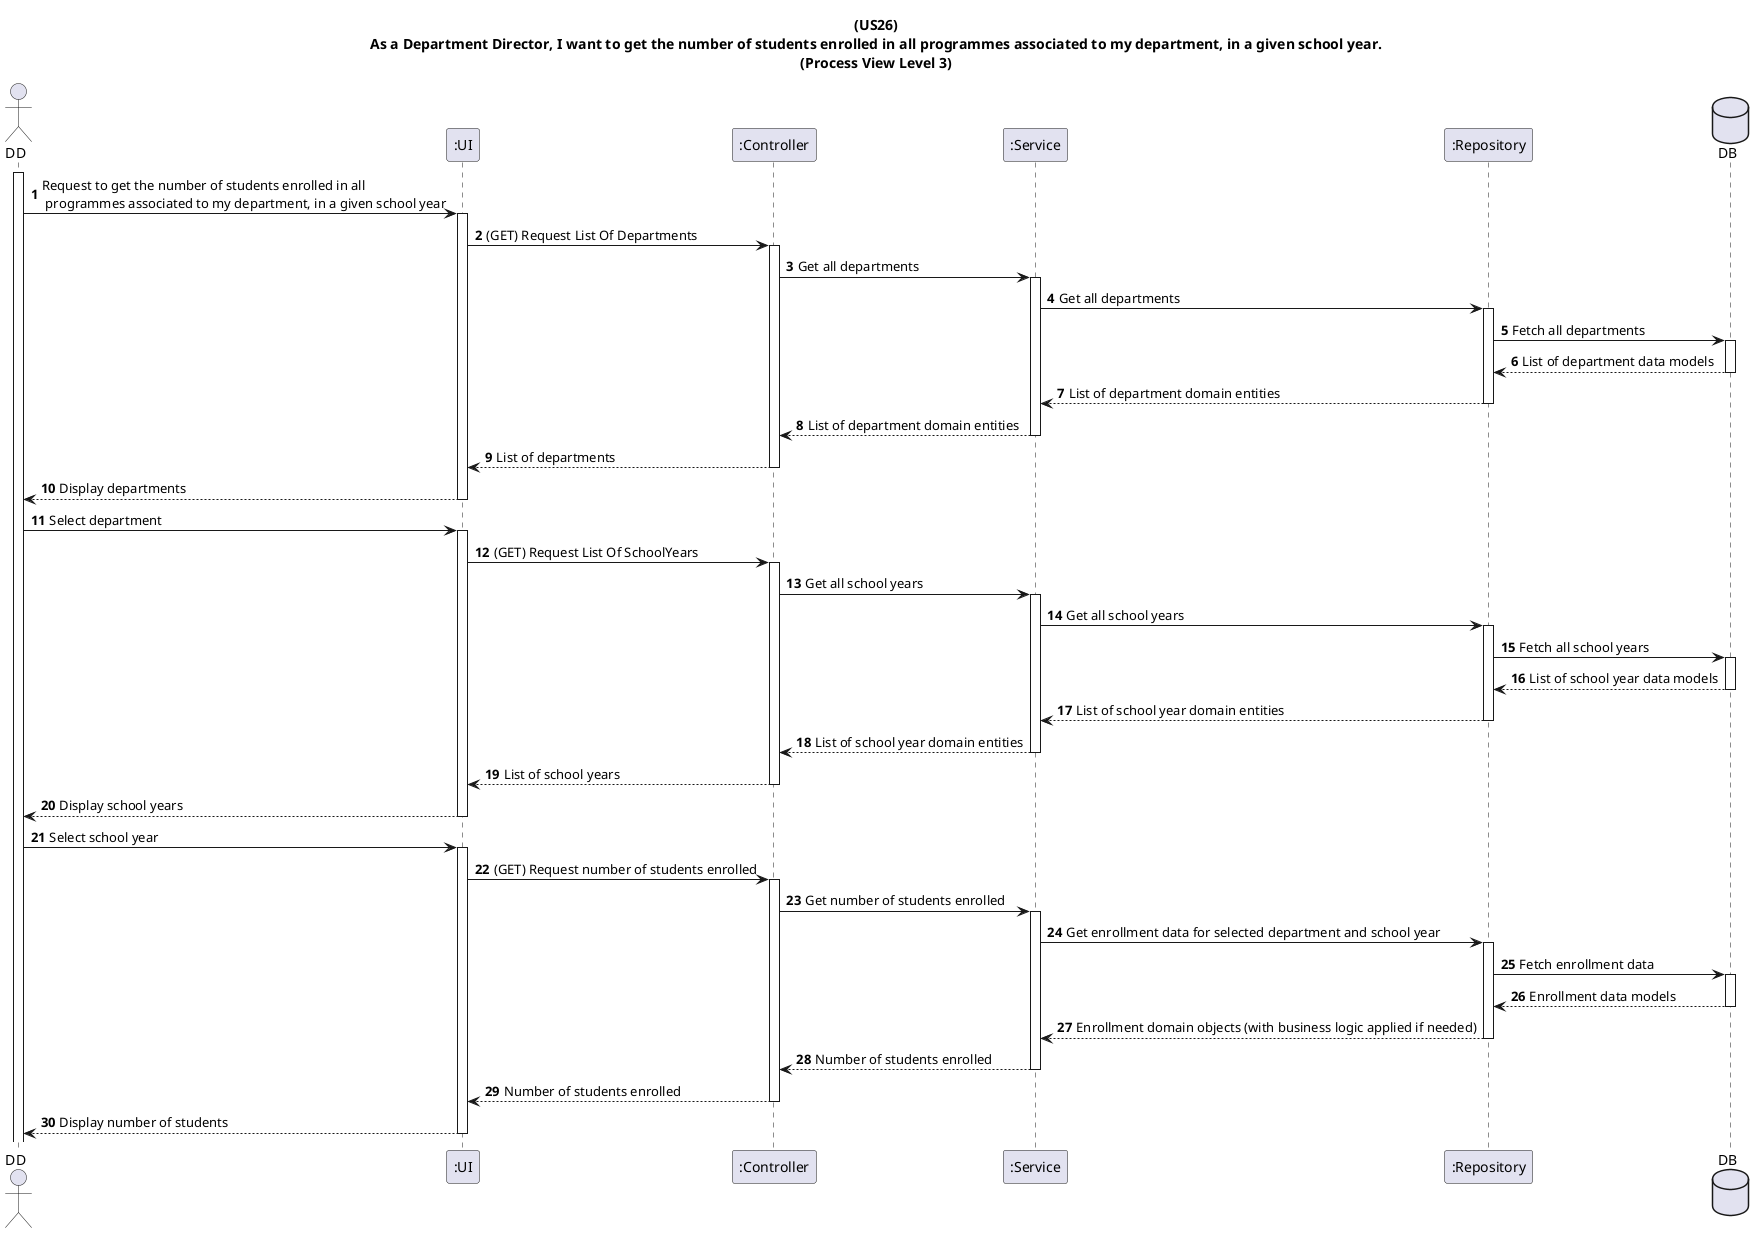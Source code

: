 @startuml
title: (US26)\nAs a Department Director, I want to get the number of students enrolled in all programmes associated to my department, in a given school year.\n(Process View Level 3)

autonumber

actor DD
participant ":UI" as UI
participant ":Controller" as C
participant ":Service" as S
participant ":Repository" as R
database DB

activate DD
DD -> UI++: Request to get the number of students enrolled in all\n programmes associated to my department, in a given school year

' Step 1: Obter lista de departamentos
UI -> C++: (GET) Request List Of Departments
C -> S++: Get all departments
S -> R++: Get all departments
R -> DB++: Fetch all departments
DB --> R--: List of department data models
R --> S--: List of department domain entities
S --> C--: List of department domain entities
C --> UI--: List of departments
UI --> DD--: Display departments

' Step 2: Obter lista de anos letivos
DD -> UI++: Select department
UI -> C++: (GET) Request List Of SchoolYears
C -> S++: Get all school years
S -> R++: Get all school years
R -> DB++: Fetch all school years
DB --> R--: List of school year data models
R --> S--: List of school year domain entities
S --> C--: List of school year domain entities
C --> UI--: List of school years
UI --> DD--: Display school years

' Step 3: Obter número de alunos inscritos
DD -> UI++: Select school year
UI -> C++: (GET) Request number of students enrolled
C -> S++: Get number of students enrolled
S -> R++: Get enrollment data for selected department and school year
R -> DB++: Fetch enrollment data
DB --> R--: Enrollment data models
R --> S--: Enrollment domain objects (with business logic applied if needed)
S --> C--: Number of students enrolled
C --> UI--: Number of students enrolled
UI --> DD--: Display number of students

@enduml
